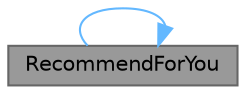 digraph "RecommendForYou"
{
 // LATEX_PDF_SIZE
  bgcolor="transparent";
  edge [fontname=Helvetica,fontsize=10,labelfontname=Helvetica,labelfontsize=10];
  node [fontname=Helvetica,fontsize=10,shape=box,height=0.2,width=0.4];
  rankdir="RL";
  Node1 [id="Node000001",label="RecommendForYou",height=0.2,width=0.4,color="gray40", fillcolor="grey60", style="filled", fontcolor="black",tooltip="构造函数"];
  Node1 -> Node1 [id="edge1_Node000001_Node000001",dir="back",color="steelblue1",style="solid",tooltip=" "];
}
